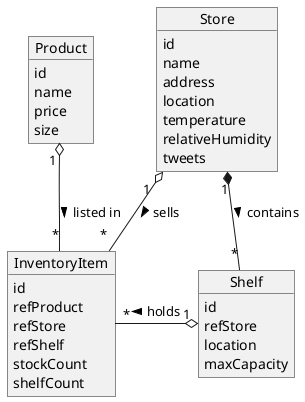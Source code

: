 @startuml
object Product

Product : id 
Product : name 
Product : price 
Product : size 


object InventoryItem

InventoryItem : id 
InventoryItem : refProduct 
InventoryItem : refStore 
InventoryItem : refShelf 
InventoryItem : stockCount 
InventoryItem : shelfCount 


object Store

Store : id 
Store : name 
Store : address 
Store : location 
Store : temperature 
Store : relativeHumidity 
Store : tweets 

object Shelf

Shelf : id 
Shelf : refStore 
Shelf : location 
Shelf : maxCapacity

Product "1 " o-- " *" InventoryItem  : listed in >
Store " 1  " o-- " *  " InventoryItem :  sells >
Store "1" *-- "*" Shelf : contains >
InventoryItem "*" -o " 1" Shelf : < holds
@enduml